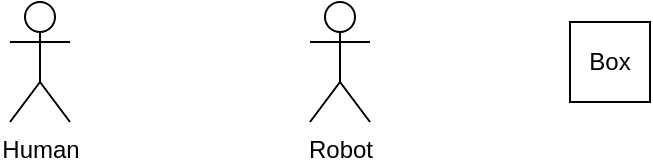 <mxfile version="14.6.13" type="device"><diagram id="7scrD4-Lqje1urjrRH6m" name="Page-1"><mxGraphModel dx="1106" dy="792" grid="1" gridSize="10" guides="1" tooltips="1" connect="1" arrows="1" fold="1" page="1" pageScale="1" pageWidth="1100" pageHeight="850" math="0" shadow="0"><root><mxCell id="0"/><mxCell id="1" parent="0"/><mxCell id="Rp9IpABwuRxH-ID9eBvl-1" value="Human" style="shape=umlActor;verticalLabelPosition=bottom;verticalAlign=top;html=1;outlineConnect=0;" vertex="1" parent="1"><mxGeometry x="200" y="200" width="30" height="60" as="geometry"/></mxCell><mxCell id="Rp9IpABwuRxH-ID9eBvl-3" value="Box" style="rounded=0;whiteSpace=wrap;html=1;" vertex="1" parent="1"><mxGeometry x="480" y="210" width="40" height="40" as="geometry"/></mxCell><mxCell id="Rp9IpABwuRxH-ID9eBvl-4" value="Robot" style="shape=umlActor;verticalLabelPosition=bottom;verticalAlign=top;html=1;outlineConnect=0;" vertex="1" parent="1"><mxGeometry x="350" y="200" width="30" height="60" as="geometry"/></mxCell></root></mxGraphModel></diagram></mxfile>